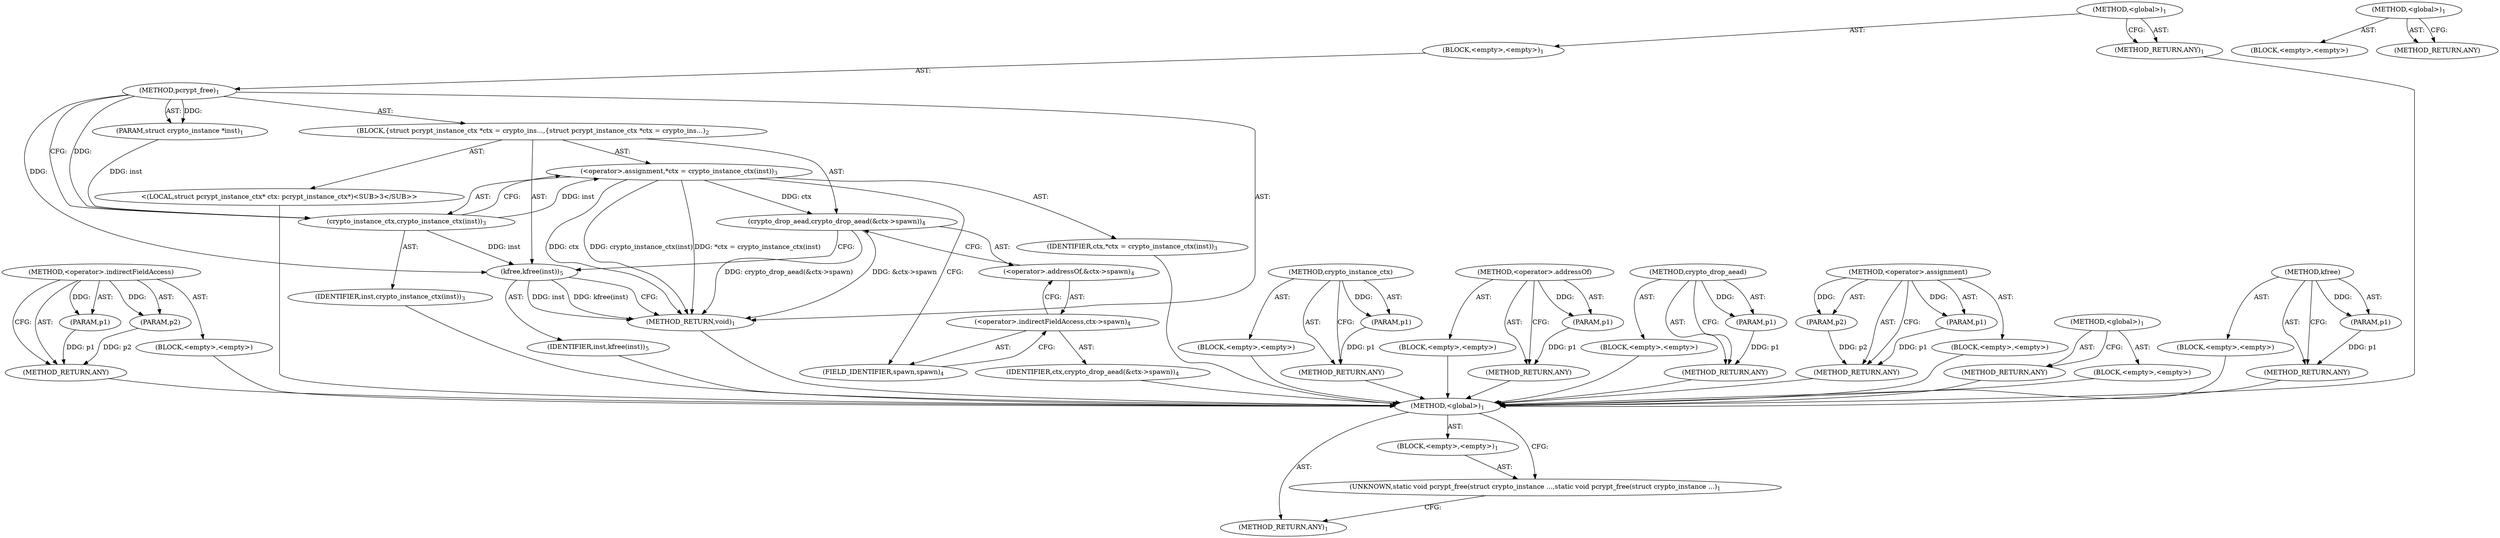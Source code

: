 digraph "&lt;global&gt;" {
vulnerable_59 [label=<(METHOD,&lt;operator&gt;.indirectFieldAccess)>];
vulnerable_60 [label=<(PARAM,p1)>];
vulnerable_61 [label=<(PARAM,p2)>];
vulnerable_62 [label=<(BLOCK,&lt;empty&gt;,&lt;empty&gt;)>];
vulnerable_63 [label=<(METHOD_RETURN,ANY)>];
vulnerable_6 [label=<(METHOD,&lt;global&gt;)<SUB>1</SUB>>];
vulnerable_7 [label=<(BLOCK,&lt;empty&gt;,&lt;empty&gt;)<SUB>1</SUB>>];
vulnerable_8 [label=<(METHOD,pcrypt_free)<SUB>1</SUB>>];
vulnerable_9 [label=<(PARAM,struct crypto_instance *inst)<SUB>1</SUB>>];
vulnerable_10 [label=<(BLOCK,{
	struct pcrypt_instance_ctx *ctx = crypto_ins...,{
	struct pcrypt_instance_ctx *ctx = crypto_ins...)<SUB>2</SUB>>];
vulnerable_11 [label="<(LOCAL,struct pcrypt_instance_ctx* ctx: pcrypt_instance_ctx*)<SUB>3</SUB>>"];
vulnerable_12 [label=<(&lt;operator&gt;.assignment,*ctx = crypto_instance_ctx(inst))<SUB>3</SUB>>];
vulnerable_13 [label=<(IDENTIFIER,ctx,*ctx = crypto_instance_ctx(inst))<SUB>3</SUB>>];
vulnerable_14 [label=<(crypto_instance_ctx,crypto_instance_ctx(inst))<SUB>3</SUB>>];
vulnerable_15 [label=<(IDENTIFIER,inst,crypto_instance_ctx(inst))<SUB>3</SUB>>];
vulnerable_16 [label=<(crypto_drop_aead,crypto_drop_aead(&amp;ctx-&gt;spawn))<SUB>4</SUB>>];
vulnerable_17 [label=<(&lt;operator&gt;.addressOf,&amp;ctx-&gt;spawn)<SUB>4</SUB>>];
vulnerable_18 [label=<(&lt;operator&gt;.indirectFieldAccess,ctx-&gt;spawn)<SUB>4</SUB>>];
vulnerable_19 [label=<(IDENTIFIER,ctx,crypto_drop_aead(&amp;ctx-&gt;spawn))<SUB>4</SUB>>];
vulnerable_20 [label=<(FIELD_IDENTIFIER,spawn,spawn)<SUB>4</SUB>>];
vulnerable_21 [label=<(kfree,kfree(inst))<SUB>5</SUB>>];
vulnerable_22 [label=<(IDENTIFIER,inst,kfree(inst))<SUB>5</SUB>>];
vulnerable_23 [label=<(METHOD_RETURN,void)<SUB>1</SUB>>];
vulnerable_25 [label=<(METHOD_RETURN,ANY)<SUB>1</SUB>>];
vulnerable_47 [label=<(METHOD,crypto_instance_ctx)>];
vulnerable_48 [label=<(PARAM,p1)>];
vulnerable_49 [label=<(BLOCK,&lt;empty&gt;,&lt;empty&gt;)>];
vulnerable_50 [label=<(METHOD_RETURN,ANY)>];
vulnerable_55 [label=<(METHOD,&lt;operator&gt;.addressOf)>];
vulnerable_56 [label=<(PARAM,p1)>];
vulnerable_57 [label=<(BLOCK,&lt;empty&gt;,&lt;empty&gt;)>];
vulnerable_58 [label=<(METHOD_RETURN,ANY)>];
vulnerable_51 [label=<(METHOD,crypto_drop_aead)>];
vulnerable_52 [label=<(PARAM,p1)>];
vulnerable_53 [label=<(BLOCK,&lt;empty&gt;,&lt;empty&gt;)>];
vulnerable_54 [label=<(METHOD_RETURN,ANY)>];
vulnerable_42 [label=<(METHOD,&lt;operator&gt;.assignment)>];
vulnerable_43 [label=<(PARAM,p1)>];
vulnerable_44 [label=<(PARAM,p2)>];
vulnerable_45 [label=<(BLOCK,&lt;empty&gt;,&lt;empty&gt;)>];
vulnerable_46 [label=<(METHOD_RETURN,ANY)>];
vulnerable_36 [label=<(METHOD,&lt;global&gt;)<SUB>1</SUB>>];
vulnerable_37 [label=<(BLOCK,&lt;empty&gt;,&lt;empty&gt;)>];
vulnerable_38 [label=<(METHOD_RETURN,ANY)>];
vulnerable_64 [label=<(METHOD,kfree)>];
vulnerable_65 [label=<(PARAM,p1)>];
vulnerable_66 [label=<(BLOCK,&lt;empty&gt;,&lt;empty&gt;)>];
vulnerable_67 [label=<(METHOD_RETURN,ANY)>];
fixed_6 [label=<(METHOD,&lt;global&gt;)<SUB>1</SUB>>];
fixed_7 [label=<(BLOCK,&lt;empty&gt;,&lt;empty&gt;)<SUB>1</SUB>>];
fixed_8 [label=<(UNKNOWN,static void pcrypt_free(struct crypto_instance ...,static void pcrypt_free(struct crypto_instance ...)<SUB>1</SUB>>];
fixed_9 [label=<(METHOD_RETURN,ANY)<SUB>1</SUB>>];
fixed_14 [label=<(METHOD,&lt;global&gt;)<SUB>1</SUB>>];
fixed_15 [label=<(BLOCK,&lt;empty&gt;,&lt;empty&gt;)>];
fixed_16 [label=<(METHOD_RETURN,ANY)>];
vulnerable_59 -> vulnerable_60  [key=0, label="AST: "];
vulnerable_59 -> vulnerable_60  [key=1, label="DDG: "];
vulnerable_59 -> vulnerable_62  [key=0, label="AST: "];
vulnerable_59 -> vulnerable_61  [key=0, label="AST: "];
vulnerable_59 -> vulnerable_61  [key=1, label="DDG: "];
vulnerable_59 -> vulnerable_63  [key=0, label="AST: "];
vulnerable_59 -> vulnerable_63  [key=1, label="CFG: "];
vulnerable_60 -> vulnerable_63  [key=0, label="DDG: p1"];
vulnerable_61 -> vulnerable_63  [key=0, label="DDG: p2"];
vulnerable_62 -> fixed_6  [key=0];
vulnerable_63 -> fixed_6  [key=0];
vulnerable_6 -> vulnerable_7  [key=0, label="AST: "];
vulnerable_6 -> vulnerable_25  [key=0, label="AST: "];
vulnerable_6 -> vulnerable_25  [key=1, label="CFG: "];
vulnerable_7 -> vulnerable_8  [key=0, label="AST: "];
vulnerable_8 -> vulnerable_9  [key=0, label="AST: "];
vulnerable_8 -> vulnerable_9  [key=1, label="DDG: "];
vulnerable_8 -> vulnerable_10  [key=0, label="AST: "];
vulnerable_8 -> vulnerable_23  [key=0, label="AST: "];
vulnerable_8 -> vulnerable_14  [key=0, label="CFG: "];
vulnerable_8 -> vulnerable_14  [key=1, label="DDG: "];
vulnerable_8 -> vulnerable_21  [key=0, label="DDG: "];
vulnerable_9 -> vulnerable_14  [key=0, label="DDG: inst"];
vulnerable_10 -> vulnerable_11  [key=0, label="AST: "];
vulnerable_10 -> vulnerable_12  [key=0, label="AST: "];
vulnerable_10 -> vulnerable_16  [key=0, label="AST: "];
vulnerable_10 -> vulnerable_21  [key=0, label="AST: "];
vulnerable_11 -> fixed_6  [key=0];
vulnerable_12 -> vulnerable_13  [key=0, label="AST: "];
vulnerable_12 -> vulnerable_14  [key=0, label="AST: "];
vulnerable_12 -> vulnerable_20  [key=0, label="CFG: "];
vulnerable_12 -> vulnerable_23  [key=0, label="DDG: ctx"];
vulnerable_12 -> vulnerable_23  [key=1, label="DDG: crypto_instance_ctx(inst)"];
vulnerable_12 -> vulnerable_23  [key=2, label="DDG: *ctx = crypto_instance_ctx(inst)"];
vulnerable_12 -> vulnerable_16  [key=0, label="DDG: ctx"];
vulnerable_13 -> fixed_6  [key=0];
vulnerable_14 -> vulnerable_15  [key=0, label="AST: "];
vulnerable_14 -> vulnerable_12  [key=0, label="CFG: "];
vulnerable_14 -> vulnerable_12  [key=1, label="DDG: inst"];
vulnerable_14 -> vulnerable_21  [key=0, label="DDG: inst"];
vulnerable_15 -> fixed_6  [key=0];
vulnerable_16 -> vulnerable_17  [key=0, label="AST: "];
vulnerable_16 -> vulnerable_21  [key=0, label="CFG: "];
vulnerable_16 -> vulnerable_23  [key=0, label="DDG: &amp;ctx-&gt;spawn"];
vulnerable_16 -> vulnerable_23  [key=1, label="DDG: crypto_drop_aead(&amp;ctx-&gt;spawn)"];
vulnerable_17 -> vulnerable_18  [key=0, label="AST: "];
vulnerable_17 -> vulnerable_16  [key=0, label="CFG: "];
vulnerable_18 -> vulnerable_19  [key=0, label="AST: "];
vulnerable_18 -> vulnerable_20  [key=0, label="AST: "];
vulnerable_18 -> vulnerable_17  [key=0, label="CFG: "];
vulnerable_19 -> fixed_6  [key=0];
vulnerable_20 -> vulnerable_18  [key=0, label="CFG: "];
vulnerable_21 -> vulnerable_22  [key=0, label="AST: "];
vulnerable_21 -> vulnerable_23  [key=0, label="CFG: "];
vulnerable_21 -> vulnerable_23  [key=1, label="DDG: inst"];
vulnerable_21 -> vulnerable_23  [key=2, label="DDG: kfree(inst)"];
vulnerable_22 -> fixed_6  [key=0];
vulnerable_23 -> fixed_6  [key=0];
vulnerable_25 -> fixed_6  [key=0];
vulnerable_47 -> vulnerable_48  [key=0, label="AST: "];
vulnerable_47 -> vulnerable_48  [key=1, label="DDG: "];
vulnerable_47 -> vulnerable_49  [key=0, label="AST: "];
vulnerable_47 -> vulnerable_50  [key=0, label="AST: "];
vulnerable_47 -> vulnerable_50  [key=1, label="CFG: "];
vulnerable_48 -> vulnerable_50  [key=0, label="DDG: p1"];
vulnerable_49 -> fixed_6  [key=0];
vulnerable_50 -> fixed_6  [key=0];
vulnerable_55 -> vulnerable_56  [key=0, label="AST: "];
vulnerable_55 -> vulnerable_56  [key=1, label="DDG: "];
vulnerable_55 -> vulnerable_57  [key=0, label="AST: "];
vulnerable_55 -> vulnerable_58  [key=0, label="AST: "];
vulnerable_55 -> vulnerable_58  [key=1, label="CFG: "];
vulnerable_56 -> vulnerable_58  [key=0, label="DDG: p1"];
vulnerable_57 -> fixed_6  [key=0];
vulnerable_58 -> fixed_6  [key=0];
vulnerable_51 -> vulnerable_52  [key=0, label="AST: "];
vulnerable_51 -> vulnerable_52  [key=1, label="DDG: "];
vulnerable_51 -> vulnerable_53  [key=0, label="AST: "];
vulnerable_51 -> vulnerable_54  [key=0, label="AST: "];
vulnerable_51 -> vulnerable_54  [key=1, label="CFG: "];
vulnerable_52 -> vulnerable_54  [key=0, label="DDG: p1"];
vulnerable_53 -> fixed_6  [key=0];
vulnerable_54 -> fixed_6  [key=0];
vulnerable_42 -> vulnerable_43  [key=0, label="AST: "];
vulnerable_42 -> vulnerable_43  [key=1, label="DDG: "];
vulnerable_42 -> vulnerable_45  [key=0, label="AST: "];
vulnerable_42 -> vulnerable_44  [key=0, label="AST: "];
vulnerable_42 -> vulnerable_44  [key=1, label="DDG: "];
vulnerable_42 -> vulnerable_46  [key=0, label="AST: "];
vulnerable_42 -> vulnerable_46  [key=1, label="CFG: "];
vulnerable_43 -> vulnerable_46  [key=0, label="DDG: p1"];
vulnerable_44 -> vulnerable_46  [key=0, label="DDG: p2"];
vulnerable_45 -> fixed_6  [key=0];
vulnerable_46 -> fixed_6  [key=0];
vulnerable_36 -> vulnerable_37  [key=0, label="AST: "];
vulnerable_36 -> vulnerable_38  [key=0, label="AST: "];
vulnerable_36 -> vulnerable_38  [key=1, label="CFG: "];
vulnerable_37 -> fixed_6  [key=0];
vulnerable_38 -> fixed_6  [key=0];
vulnerable_64 -> vulnerable_65  [key=0, label="AST: "];
vulnerable_64 -> vulnerable_65  [key=1, label="DDG: "];
vulnerable_64 -> vulnerable_66  [key=0, label="AST: "];
vulnerable_64 -> vulnerable_67  [key=0, label="AST: "];
vulnerable_64 -> vulnerable_67  [key=1, label="CFG: "];
vulnerable_65 -> vulnerable_67  [key=0, label="DDG: p1"];
vulnerable_66 -> fixed_6  [key=0];
vulnerable_67 -> fixed_6  [key=0];
fixed_6 -> fixed_7  [key=0, label="AST: "];
fixed_6 -> fixed_9  [key=0, label="AST: "];
fixed_6 -> fixed_8  [key=0, label="CFG: "];
fixed_7 -> fixed_8  [key=0, label="AST: "];
fixed_8 -> fixed_9  [key=0, label="CFG: "];
fixed_14 -> fixed_15  [key=0, label="AST: "];
fixed_14 -> fixed_16  [key=0, label="AST: "];
fixed_14 -> fixed_16  [key=1, label="CFG: "];
}
